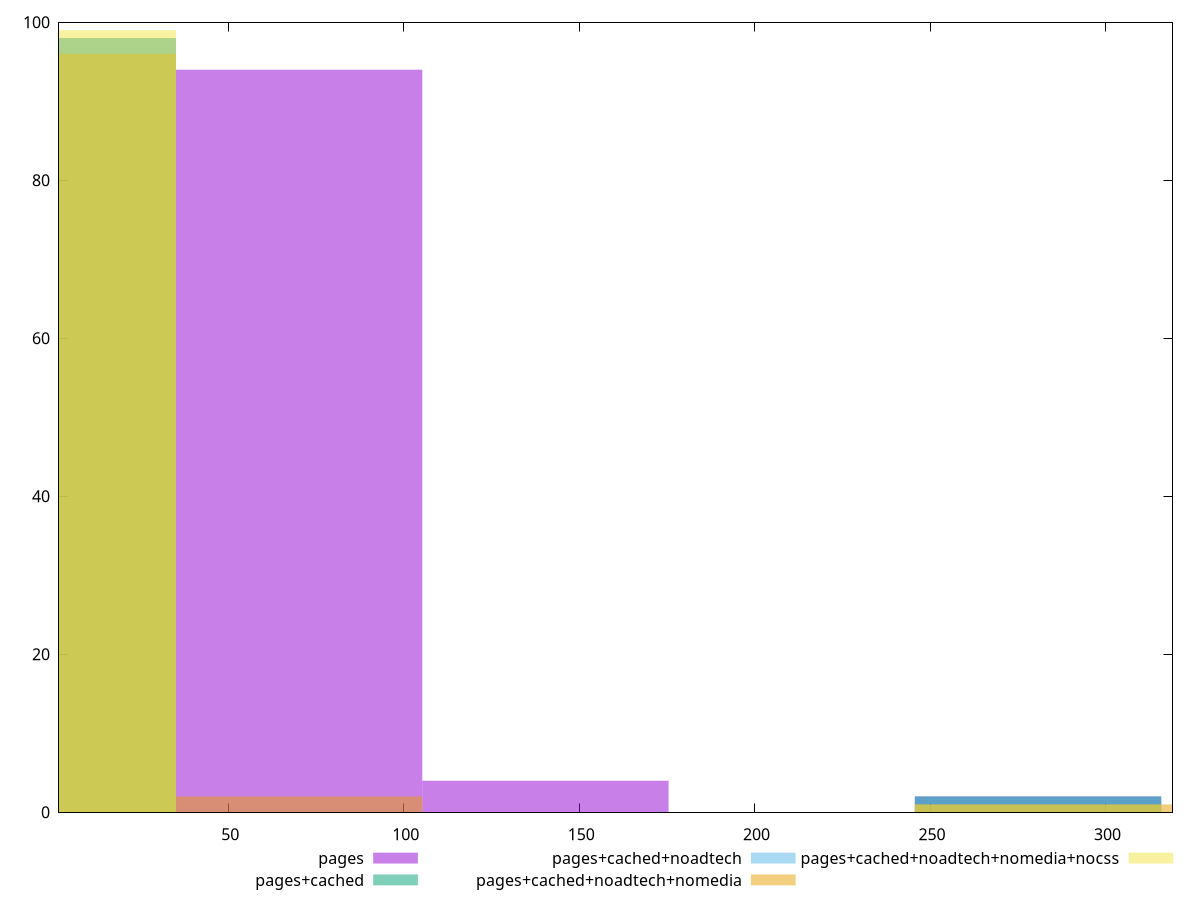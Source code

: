 reset

$pages <<EOF
280.76881945385367 2
70.19220486346342 94
140.38440972692683 4
EOF

$pagesCached <<EOF
280.76881945385367 2
0 98
EOF

$pagesCachedNoadtech <<EOF
280.76881945385367 2
0 98
EOF

$pagesCachedNoadtechNomedia <<EOF
350.9610243173171 1
280.76881945385367 1
0 96
70.19220486346342 2
EOF

$pagesCachedNoadtechNomediaNocss <<EOF
280.76881945385367 1
0 99
EOF

set key outside below
set boxwidth 70.19220486346342
set xrange [1.766:319.0909999999999]
set yrange [0:100]
set trange [0:100]
set style fill transparent solid 0.5 noborder
set terminal svg size 640, 530 enhanced background rgb 'white'
set output "report_00017_2021-02-10T15-08-03.406Z/server-response-time/comparison/histogram/all_raw.svg"

plot $pages title "pages" with boxes, \
     $pagesCached title "pages+cached" with boxes, \
     $pagesCachedNoadtech title "pages+cached+noadtech" with boxes, \
     $pagesCachedNoadtechNomedia title "pages+cached+noadtech+nomedia" with boxes, \
     $pagesCachedNoadtechNomediaNocss title "pages+cached+noadtech+nomedia+nocss" with boxes

reset
